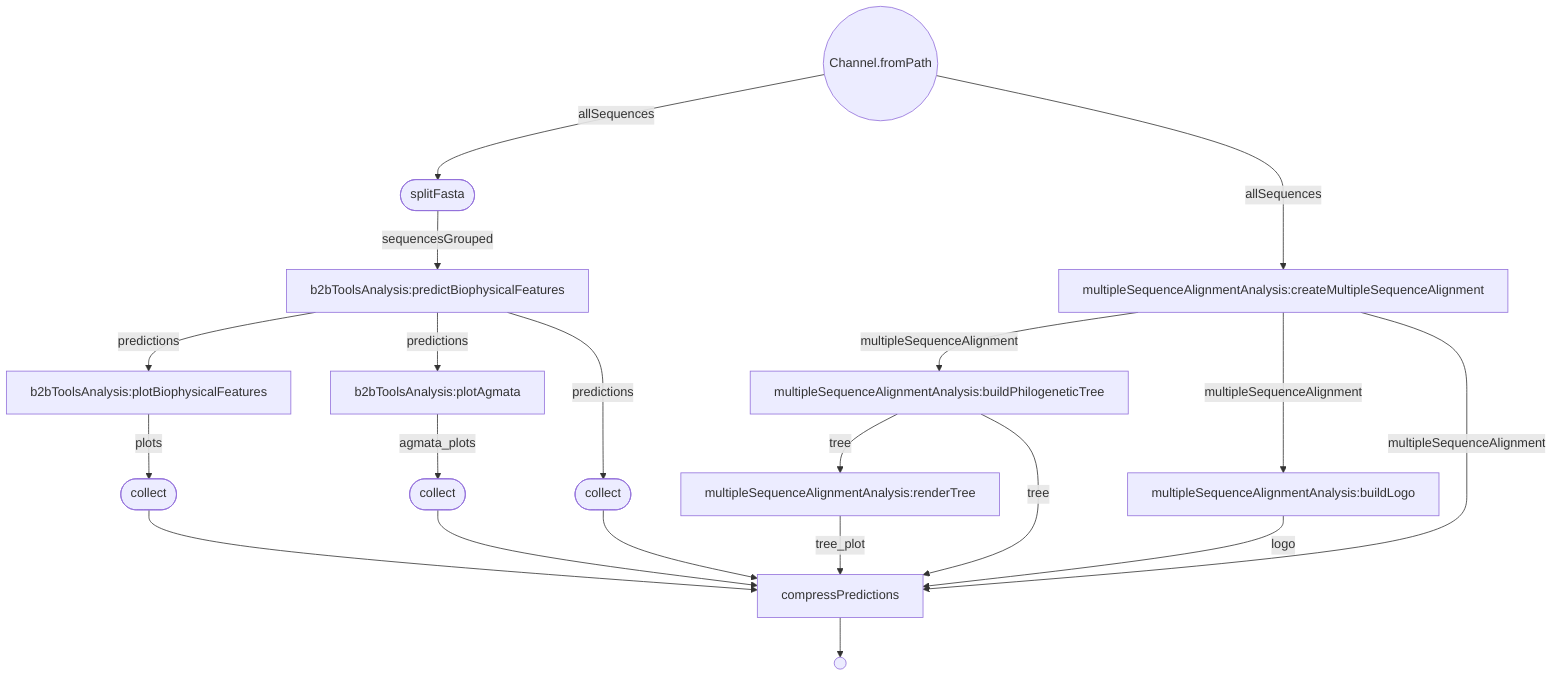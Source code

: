 flowchart TD
    p0((Channel.fromPath))
    p1([splitFasta])
    p2[multipleSequenceAlignmentAnalysis:createMultipleSequenceAlignment]
    p3[multipleSequenceAlignmentAnalysis:buildPhilogeneticTree]
    p4[multipleSequenceAlignmentAnalysis:renderTree]
    p5[multipleSequenceAlignmentAnalysis:buildLogo]
    p6[b2bToolsAnalysis:predictBiophysicalFeatures]
    p7[b2bToolsAnalysis:plotBiophysicalFeatures]
    p8[b2bToolsAnalysis:plotAgmata]
    p9([collect])
    p10([collect])
    p11([collect])
    p12[compressPredictions]
    p13(( ))
    p0 -->|allSequences| p1
    p1 -->|sequencesGrouped| p6
    p0 -->|allSequences| p2
    p2 -->|multipleSequenceAlignment| p3
    p3 -->|tree| p4
    p4 -->|tree_plot| p12
    p2 -->|multipleSequenceAlignment| p5
    p5 -->|logo| p12
    p6 -->|predictions| p7
    p7 -->|plots| p10
    p6 -->|predictions| p8
    p8 -->|agmata_plots| p11
    p6 -->|predictions| p9
    p9 --> p12
    p10 --> p12
    p11 --> p12
    p2 -->|multipleSequenceAlignment| p12
    p3 -->|tree| p12
    p12 --> p13